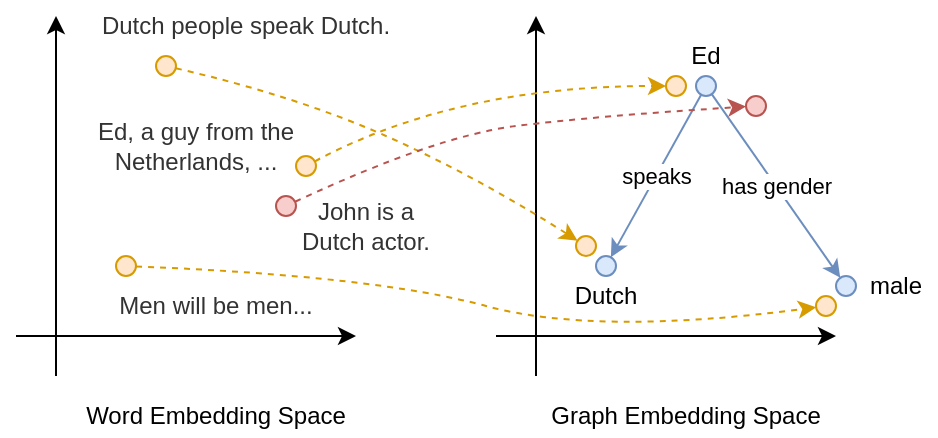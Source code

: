 <mxfile version="14.5.1" type="device"><diagram id="-5ZN8Ow23ZVMHE5TRq2o" name="Page-1"><mxGraphModel dx="585" dy="338" grid="1" gridSize="10" guides="1" tooltips="1" connect="1" arrows="1" fold="1" page="1" pageScale="1" pageWidth="850" pageHeight="1100" math="0" shadow="0"><root><mxCell id="0"/><mxCell id="1" parent="0"/><mxCell id="gdWXzLYD4NVH3YvFYqK8-1" value="" style="endArrow=classic;html=1;" parent="1" edge="1"><mxGeometry width="50" height="50" relative="1" as="geometry"><mxPoint x="240" y="340" as="sourcePoint"/><mxPoint x="240" y="160" as="targetPoint"/></mxGeometry></mxCell><mxCell id="gdWXzLYD4NVH3YvFYqK8-2" value="" style="endArrow=classic;html=1;" parent="1" edge="1"><mxGeometry width="50" height="50" relative="1" as="geometry"><mxPoint x="220" y="320" as="sourcePoint"/><mxPoint x="390" y="320" as="targetPoint"/></mxGeometry></mxCell><mxCell id="gdWXzLYD4NVH3YvFYqK8-3" value="" style="ellipse;whiteSpace=wrap;html=1;aspect=fixed;fillColor=#ffe6cc;strokeColor=#d79b00;" parent="1" vertex="1"><mxGeometry x="270" y="280" width="10" height="10" as="geometry"/></mxCell><mxCell id="gdWXzLYD4NVH3YvFYqK8-4" value="" style="ellipse;whiteSpace=wrap;html=1;aspect=fixed;fillColor=#ffe6cc;strokeColor=#d79b00;" parent="1" vertex="1"><mxGeometry x="290" y="180" width="10" height="10" as="geometry"/></mxCell><mxCell id="gdWXzLYD4NVH3YvFYqK8-5" value="" style="ellipse;whiteSpace=wrap;html=1;aspect=fixed;fillColor=#ffe6cc;strokeColor=#d79b00;" parent="1" vertex="1"><mxGeometry x="360" y="230" width="10" height="10" as="geometry"/></mxCell><mxCell id="gdWXzLYD4NVH3YvFYqK8-6" value="" style="ellipse;whiteSpace=wrap;html=1;aspect=fixed;fillColor=#f8cecc;strokeColor=#b85450;" parent="1" vertex="1"><mxGeometry x="350" y="250" width="10" height="10" as="geometry"/></mxCell><mxCell id="gdWXzLYD4NVH3YvFYqK8-9" value="Men will be men..." style="text;html=1;strokeColor=none;fillColor=none;align=center;verticalAlign=middle;whiteSpace=wrap;rounded=0;fontColor=#333333;" parent="1" vertex="1"><mxGeometry x="270" y="295" width="100" height="20" as="geometry"/></mxCell><mxCell id="gdWXzLYD4NVH3YvFYqK8-10" value="Dutch people speak Dutch." style="text;html=1;strokeColor=none;fillColor=none;align=center;verticalAlign=middle;whiteSpace=wrap;rounded=0;fontColor=#333333;" parent="1" vertex="1"><mxGeometry x="260" y="155" width="150" height="20" as="geometry"/></mxCell><mxCell id="gdWXzLYD4NVH3YvFYqK8-11" value="Ed, a guy from the Netherlands, ..." style="text;html=1;strokeColor=none;fillColor=none;align=center;verticalAlign=middle;whiteSpace=wrap;rounded=0;fontColor=#333333;" parent="1" vertex="1"><mxGeometry x="255" y="215" width="110" height="20" as="geometry"/></mxCell><mxCell id="gdWXzLYD4NVH3YvFYqK8-12" value="John is a Dutch actor." style="text;html=1;strokeColor=none;fillColor=none;align=center;verticalAlign=middle;whiteSpace=wrap;rounded=0;fontColor=#333333;" parent="1" vertex="1"><mxGeometry x="355" y="255" width="80" height="20" as="geometry"/></mxCell><mxCell id="gdWXzLYD4NVH3YvFYqK8-13" value="" style="endArrow=classic;html=1;" parent="1" edge="1"><mxGeometry width="50" height="50" relative="1" as="geometry"><mxPoint x="480" y="340" as="sourcePoint"/><mxPoint x="480" y="160" as="targetPoint"/></mxGeometry></mxCell><mxCell id="gdWXzLYD4NVH3YvFYqK8-14" value="" style="endArrow=classic;html=1;" parent="1" edge="1"><mxGeometry width="50" height="50" relative="1" as="geometry"><mxPoint x="460" y="320" as="sourcePoint"/><mxPoint x="630" y="320" as="targetPoint"/></mxGeometry></mxCell><mxCell id="gdWXzLYD4NVH3YvFYqK8-15" value="" style="ellipse;whiteSpace=wrap;html=1;aspect=fixed;fillColor=#dae8fc;strokeColor=#6c8ebf;" parent="1" vertex="1"><mxGeometry x="510" y="280" width="10" height="10" as="geometry"/></mxCell><mxCell id="gdWXzLYD4NVH3YvFYqK8-34" value="speaks" style="edgeStyle=none;rounded=0;orthogonalLoop=1;jettySize=auto;html=1;fillColor=#dae8fc;strokeColor=#6c8ebf;" parent="1" source="gdWXzLYD4NVH3YvFYqK8-16" target="gdWXzLYD4NVH3YvFYqK8-15" edge="1"><mxGeometry relative="1" as="geometry"/></mxCell><mxCell id="gdWXzLYD4NVH3YvFYqK8-35" value="has gender" style="edgeStyle=none;rounded=0;orthogonalLoop=1;jettySize=auto;html=1;fillColor=#dae8fc;strokeColor=#6c8ebf;" parent="1" source="gdWXzLYD4NVH3YvFYqK8-16" target="gdWXzLYD4NVH3YvFYqK8-17" edge="1"><mxGeometry relative="1" as="geometry"><mxPoint x="580" y="220" as="sourcePoint"/></mxGeometry></mxCell><mxCell id="gdWXzLYD4NVH3YvFYqK8-16" value="" style="ellipse;whiteSpace=wrap;html=1;aspect=fixed;fillColor=#dae8fc;strokeColor=#6c8ebf;" parent="1" vertex="1"><mxGeometry x="560" y="190" width="10" height="10" as="geometry"/></mxCell><mxCell id="gdWXzLYD4NVH3YvFYqK8-17" value="" style="ellipse;whiteSpace=wrap;html=1;aspect=fixed;fillColor=#dae8fc;strokeColor=#6c8ebf;" parent="1" vertex="1"><mxGeometry x="630" y="290" width="10" height="10" as="geometry"/></mxCell><mxCell id="gdWXzLYD4NVH3YvFYqK8-24" value="Dutch" style="text;html=1;strokeColor=none;fillColor=none;align=center;verticalAlign=middle;whiteSpace=wrap;rounded=0;" parent="1" vertex="1"><mxGeometry x="495" y="290" width="40" height="20" as="geometry"/></mxCell><mxCell id="gdWXzLYD4NVH3YvFYqK8-25" value="male" style="text;html=1;strokeColor=none;fillColor=none;align=center;verticalAlign=middle;whiteSpace=wrap;rounded=0;" parent="1" vertex="1"><mxGeometry x="640" y="285" width="40" height="20" as="geometry"/></mxCell><mxCell id="gdWXzLYD4NVH3YvFYqK8-26" value="Ed" style="text;html=1;strokeColor=none;fillColor=none;align=center;verticalAlign=middle;whiteSpace=wrap;rounded=0;" parent="1" vertex="1"><mxGeometry x="545" y="170" width="40" height="20" as="geometry"/></mxCell><mxCell id="gdWXzLYD4NVH3YvFYqK8-27" value="" style="ellipse;whiteSpace=wrap;html=1;aspect=fixed;fillColor=#ffe6cc;strokeColor=#d79b00;" parent="1" vertex="1"><mxGeometry x="500" y="270" width="10" height="10" as="geometry"/></mxCell><mxCell id="gdWXzLYD4NVH3YvFYqK8-28" value="" style="ellipse;whiteSpace=wrap;html=1;aspect=fixed;fillColor=#ffe6cc;strokeColor=#d79b00;" parent="1" vertex="1"><mxGeometry x="620" y="300" width="10" height="10" as="geometry"/></mxCell><mxCell id="gdWXzLYD4NVH3YvFYqK8-29" value="" style="ellipse;whiteSpace=wrap;html=1;aspect=fixed;fillColor=#ffe6cc;strokeColor=#d79b00;" parent="1" vertex="1"><mxGeometry x="545" y="190" width="10" height="10" as="geometry"/></mxCell><mxCell id="gdWXzLYD4NVH3YvFYqK8-30" value="" style="ellipse;whiteSpace=wrap;html=1;aspect=fixed;fillColor=#f8cecc;strokeColor=#b85450;" parent="1" vertex="1"><mxGeometry x="585" y="200" width="10" height="10" as="geometry"/></mxCell><mxCell id="gdWXzLYD4NVH3YvFYqK8-40" value="" style="curved=1;endArrow=classic;html=1;dashed=1;fillColor=#ffe6cc;strokeColor=#d79b00;" parent="1" source="gdWXzLYD4NVH3YvFYqK8-3" target="gdWXzLYD4NVH3YvFYqK8-28" edge="1"><mxGeometry width="50" height="50" relative="1" as="geometry"><mxPoint x="320" y="280" as="sourcePoint"/><mxPoint x="610" y="310" as="targetPoint"/><Array as="points"><mxPoint x="400" y="290"/><mxPoint x="510" y="320"/></Array></mxGeometry></mxCell><mxCell id="gdWXzLYD4NVH3YvFYqK8-41" value="" style="curved=1;endArrow=classic;html=1;dashed=1;fillColor=#ffe6cc;strokeColor=#d79b00;" parent="1" source="gdWXzLYD4NVH3YvFYqK8-4" target="gdWXzLYD4NVH3YvFYqK8-27" edge="1"><mxGeometry width="50" height="50" relative="1" as="geometry"><mxPoint x="310" y="190" as="sourcePoint"/><mxPoint x="490" y="260" as="targetPoint"/><Array as="points"><mxPoint x="360" y="200"/><mxPoint x="450" y="240"/></Array></mxGeometry></mxCell><mxCell id="gdWXzLYD4NVH3YvFYqK8-42" value="" style="curved=1;endArrow=classic;html=1;dashed=1;fillColor=#ffe6cc;strokeColor=#d79b00;" parent="1" source="gdWXzLYD4NVH3YvFYqK8-5" target="gdWXzLYD4NVH3YvFYqK8-29" edge="1"><mxGeometry width="50" height="50" relative="1" as="geometry"><mxPoint x="390" y="235" as="sourcePoint"/><mxPoint x="530" y="200" as="targetPoint"/><Array as="points"><mxPoint x="440" y="195"/></Array></mxGeometry></mxCell><mxCell id="gdWXzLYD4NVH3YvFYqK8-43" value="" style="curved=1;endArrow=classic;html=1;dashed=1;fillColor=#f8cecc;strokeColor=#b85450;" parent="1" source="gdWXzLYD4NVH3YvFYqK8-6" target="gdWXzLYD4NVH3YvFYqK8-30" edge="1"><mxGeometry width="50" height="50" relative="1" as="geometry"><mxPoint x="375.963" y="240.094" as="sourcePoint"/><mxPoint x="570" y="220" as="targetPoint"/><Array as="points"><mxPoint x="430" y="220"/><mxPoint x="510" y="210"/></Array></mxGeometry></mxCell><mxCell id="gdWXzLYD4NVH3YvFYqK8-44" value="Word Embedding Space" style="text;html=1;strokeColor=none;fillColor=none;align=center;verticalAlign=middle;whiteSpace=wrap;rounded=0;" parent="1" vertex="1"><mxGeometry x="245" y="350" width="150" height="20" as="geometry"/></mxCell><mxCell id="gdWXzLYD4NVH3YvFYqK8-45" value="Graph Embedding Space" style="text;html=1;strokeColor=none;fillColor=none;align=center;verticalAlign=middle;whiteSpace=wrap;rounded=0;" parent="1" vertex="1"><mxGeometry x="480" y="350" width="150" height="20" as="geometry"/></mxCell></root></mxGraphModel></diagram></mxfile>